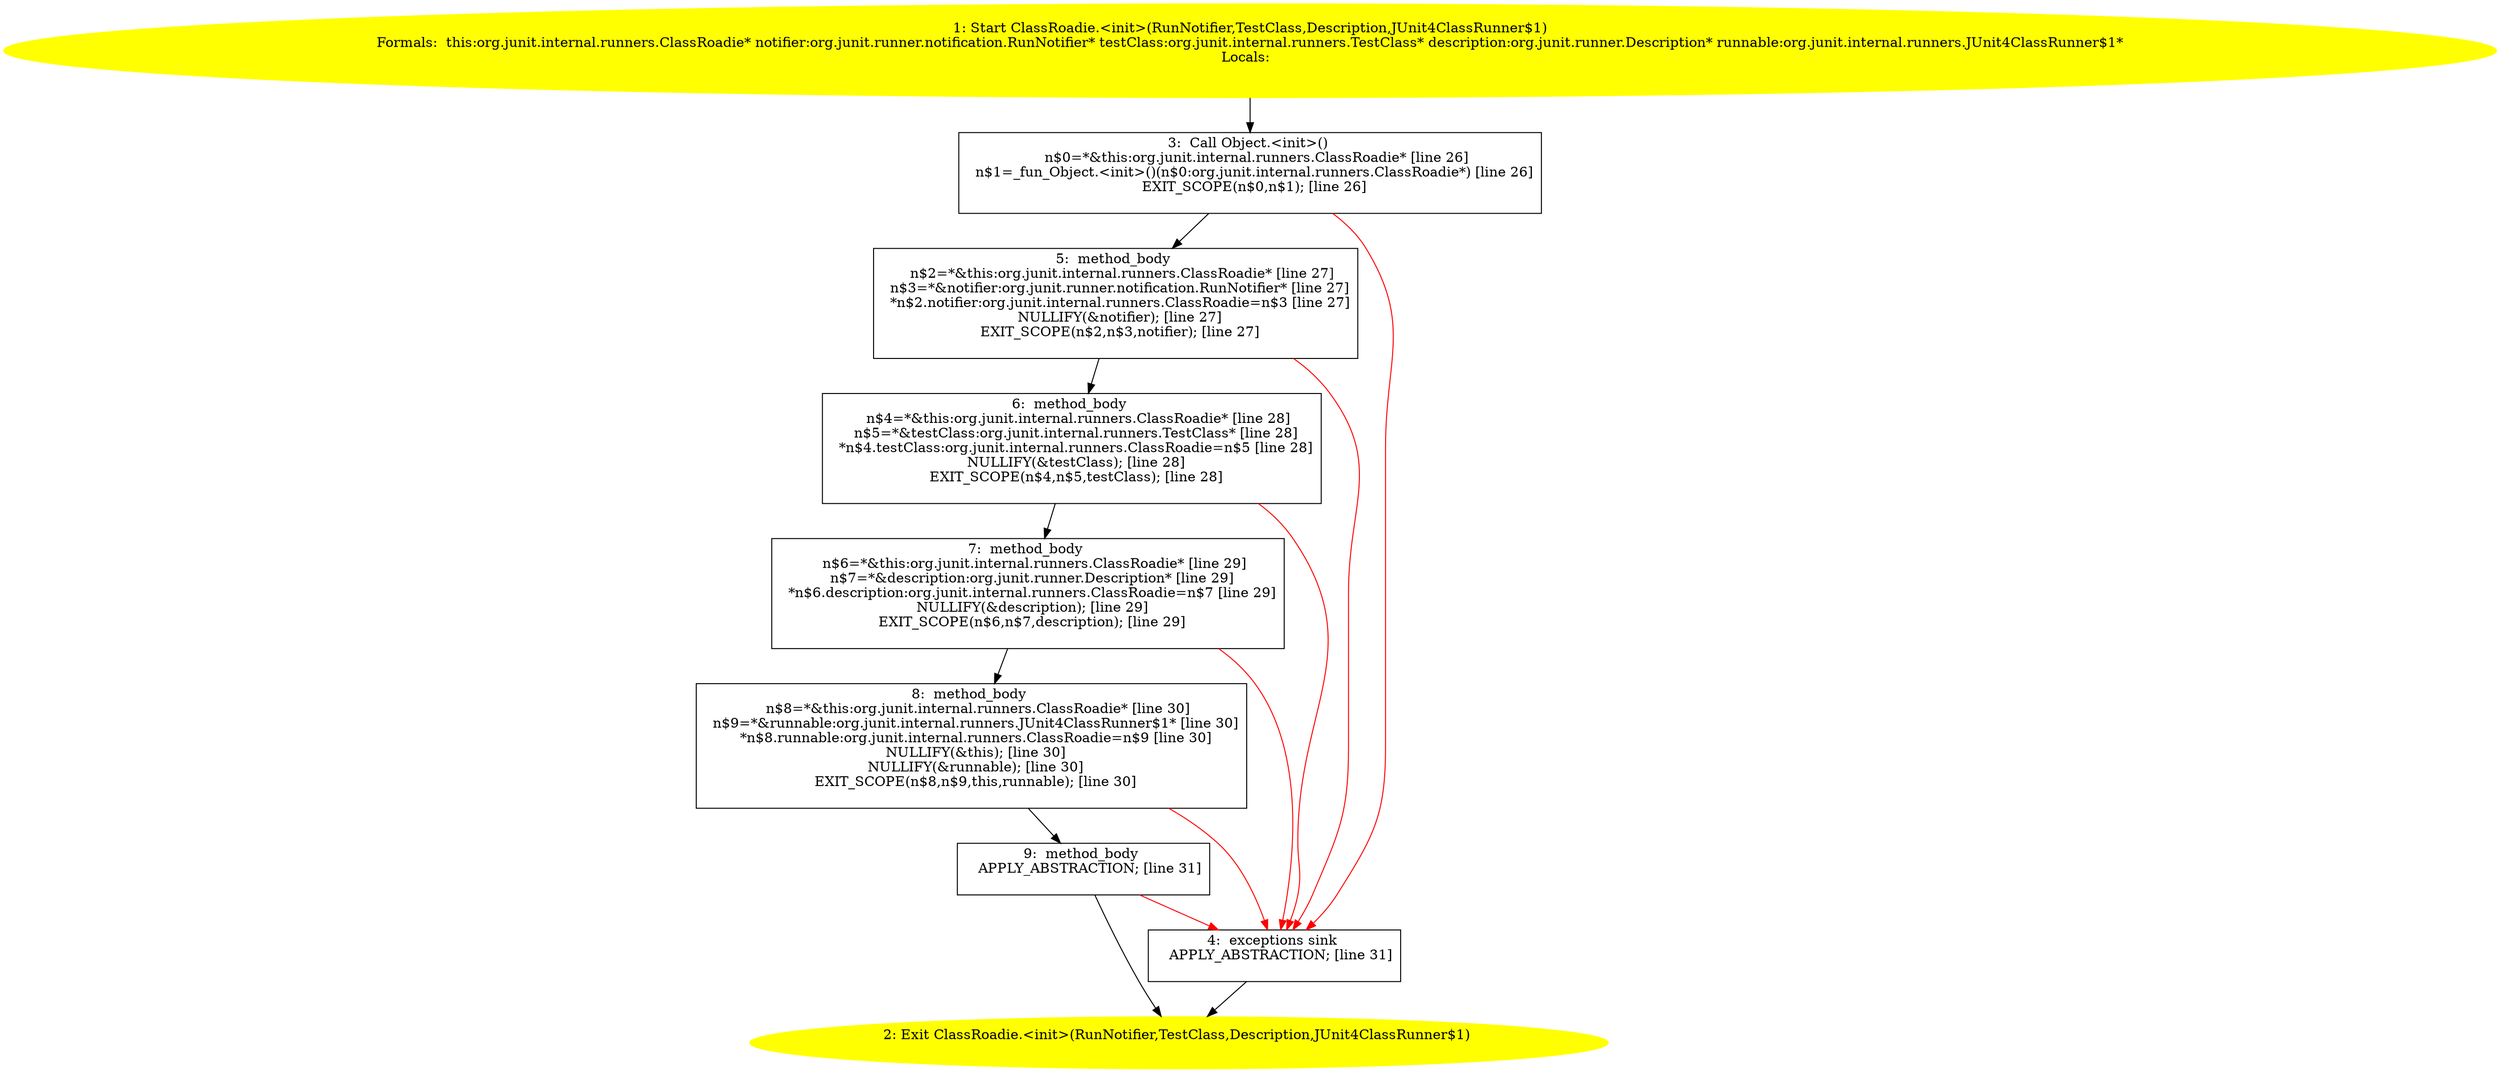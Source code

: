 /* @generated */
digraph cfg {
"org.junit.internal.runners.ClassRoadie.<init>(org.junit.runner.notification.RunNotifier,org.junit.in.1ef753841a1b3f29523bd18286d0153f_1" [label="1: Start ClassRoadie.<init>(RunNotifier,TestClass,Description,JUnit4ClassRunner$1)\nFormals:  this:org.junit.internal.runners.ClassRoadie* notifier:org.junit.runner.notification.RunNotifier* testClass:org.junit.internal.runners.TestClass* description:org.junit.runner.Description* runnable:org.junit.internal.runners.JUnit4ClassRunner$1*\nLocals:  \n  " color=yellow style=filled]
	

	 "org.junit.internal.runners.ClassRoadie.<init>(org.junit.runner.notification.RunNotifier,org.junit.in.1ef753841a1b3f29523bd18286d0153f_1" -> "org.junit.internal.runners.ClassRoadie.<init>(org.junit.runner.notification.RunNotifier,org.junit.in.1ef753841a1b3f29523bd18286d0153f_3" ;
"org.junit.internal.runners.ClassRoadie.<init>(org.junit.runner.notification.RunNotifier,org.junit.in.1ef753841a1b3f29523bd18286d0153f_2" [label="2: Exit ClassRoadie.<init>(RunNotifier,TestClass,Description,JUnit4ClassRunner$1) \n  " color=yellow style=filled]
	

"org.junit.internal.runners.ClassRoadie.<init>(org.junit.runner.notification.RunNotifier,org.junit.in.1ef753841a1b3f29523bd18286d0153f_3" [label="3:  Call Object.<init>() \n   n$0=*&this:org.junit.internal.runners.ClassRoadie* [line 26]\n  n$1=_fun_Object.<init>()(n$0:org.junit.internal.runners.ClassRoadie*) [line 26]\n  EXIT_SCOPE(n$0,n$1); [line 26]\n " shape="box"]
	

	 "org.junit.internal.runners.ClassRoadie.<init>(org.junit.runner.notification.RunNotifier,org.junit.in.1ef753841a1b3f29523bd18286d0153f_3" -> "org.junit.internal.runners.ClassRoadie.<init>(org.junit.runner.notification.RunNotifier,org.junit.in.1ef753841a1b3f29523bd18286d0153f_5" ;
	 "org.junit.internal.runners.ClassRoadie.<init>(org.junit.runner.notification.RunNotifier,org.junit.in.1ef753841a1b3f29523bd18286d0153f_3" -> "org.junit.internal.runners.ClassRoadie.<init>(org.junit.runner.notification.RunNotifier,org.junit.in.1ef753841a1b3f29523bd18286d0153f_4" [color="red" ];
"org.junit.internal.runners.ClassRoadie.<init>(org.junit.runner.notification.RunNotifier,org.junit.in.1ef753841a1b3f29523bd18286d0153f_4" [label="4:  exceptions sink \n   APPLY_ABSTRACTION; [line 31]\n " shape="box"]
	

	 "org.junit.internal.runners.ClassRoadie.<init>(org.junit.runner.notification.RunNotifier,org.junit.in.1ef753841a1b3f29523bd18286d0153f_4" -> "org.junit.internal.runners.ClassRoadie.<init>(org.junit.runner.notification.RunNotifier,org.junit.in.1ef753841a1b3f29523bd18286d0153f_2" ;
"org.junit.internal.runners.ClassRoadie.<init>(org.junit.runner.notification.RunNotifier,org.junit.in.1ef753841a1b3f29523bd18286d0153f_5" [label="5:  method_body \n   n$2=*&this:org.junit.internal.runners.ClassRoadie* [line 27]\n  n$3=*&notifier:org.junit.runner.notification.RunNotifier* [line 27]\n  *n$2.notifier:org.junit.internal.runners.ClassRoadie=n$3 [line 27]\n  NULLIFY(&notifier); [line 27]\n  EXIT_SCOPE(n$2,n$3,notifier); [line 27]\n " shape="box"]
	

	 "org.junit.internal.runners.ClassRoadie.<init>(org.junit.runner.notification.RunNotifier,org.junit.in.1ef753841a1b3f29523bd18286d0153f_5" -> "org.junit.internal.runners.ClassRoadie.<init>(org.junit.runner.notification.RunNotifier,org.junit.in.1ef753841a1b3f29523bd18286d0153f_6" ;
	 "org.junit.internal.runners.ClassRoadie.<init>(org.junit.runner.notification.RunNotifier,org.junit.in.1ef753841a1b3f29523bd18286d0153f_5" -> "org.junit.internal.runners.ClassRoadie.<init>(org.junit.runner.notification.RunNotifier,org.junit.in.1ef753841a1b3f29523bd18286d0153f_4" [color="red" ];
"org.junit.internal.runners.ClassRoadie.<init>(org.junit.runner.notification.RunNotifier,org.junit.in.1ef753841a1b3f29523bd18286d0153f_6" [label="6:  method_body \n   n$4=*&this:org.junit.internal.runners.ClassRoadie* [line 28]\n  n$5=*&testClass:org.junit.internal.runners.TestClass* [line 28]\n  *n$4.testClass:org.junit.internal.runners.ClassRoadie=n$5 [line 28]\n  NULLIFY(&testClass); [line 28]\n  EXIT_SCOPE(n$4,n$5,testClass); [line 28]\n " shape="box"]
	

	 "org.junit.internal.runners.ClassRoadie.<init>(org.junit.runner.notification.RunNotifier,org.junit.in.1ef753841a1b3f29523bd18286d0153f_6" -> "org.junit.internal.runners.ClassRoadie.<init>(org.junit.runner.notification.RunNotifier,org.junit.in.1ef753841a1b3f29523bd18286d0153f_7" ;
	 "org.junit.internal.runners.ClassRoadie.<init>(org.junit.runner.notification.RunNotifier,org.junit.in.1ef753841a1b3f29523bd18286d0153f_6" -> "org.junit.internal.runners.ClassRoadie.<init>(org.junit.runner.notification.RunNotifier,org.junit.in.1ef753841a1b3f29523bd18286d0153f_4" [color="red" ];
"org.junit.internal.runners.ClassRoadie.<init>(org.junit.runner.notification.RunNotifier,org.junit.in.1ef753841a1b3f29523bd18286d0153f_7" [label="7:  method_body \n   n$6=*&this:org.junit.internal.runners.ClassRoadie* [line 29]\n  n$7=*&description:org.junit.runner.Description* [line 29]\n  *n$6.description:org.junit.internal.runners.ClassRoadie=n$7 [line 29]\n  NULLIFY(&description); [line 29]\n  EXIT_SCOPE(n$6,n$7,description); [line 29]\n " shape="box"]
	

	 "org.junit.internal.runners.ClassRoadie.<init>(org.junit.runner.notification.RunNotifier,org.junit.in.1ef753841a1b3f29523bd18286d0153f_7" -> "org.junit.internal.runners.ClassRoadie.<init>(org.junit.runner.notification.RunNotifier,org.junit.in.1ef753841a1b3f29523bd18286d0153f_8" ;
	 "org.junit.internal.runners.ClassRoadie.<init>(org.junit.runner.notification.RunNotifier,org.junit.in.1ef753841a1b3f29523bd18286d0153f_7" -> "org.junit.internal.runners.ClassRoadie.<init>(org.junit.runner.notification.RunNotifier,org.junit.in.1ef753841a1b3f29523bd18286d0153f_4" [color="red" ];
"org.junit.internal.runners.ClassRoadie.<init>(org.junit.runner.notification.RunNotifier,org.junit.in.1ef753841a1b3f29523bd18286d0153f_8" [label="8:  method_body \n   n$8=*&this:org.junit.internal.runners.ClassRoadie* [line 30]\n  n$9=*&runnable:org.junit.internal.runners.JUnit4ClassRunner$1* [line 30]\n  *n$8.runnable:org.junit.internal.runners.ClassRoadie=n$9 [line 30]\n  NULLIFY(&this); [line 30]\n  NULLIFY(&runnable); [line 30]\n  EXIT_SCOPE(n$8,n$9,this,runnable); [line 30]\n " shape="box"]
	

	 "org.junit.internal.runners.ClassRoadie.<init>(org.junit.runner.notification.RunNotifier,org.junit.in.1ef753841a1b3f29523bd18286d0153f_8" -> "org.junit.internal.runners.ClassRoadie.<init>(org.junit.runner.notification.RunNotifier,org.junit.in.1ef753841a1b3f29523bd18286d0153f_9" ;
	 "org.junit.internal.runners.ClassRoadie.<init>(org.junit.runner.notification.RunNotifier,org.junit.in.1ef753841a1b3f29523bd18286d0153f_8" -> "org.junit.internal.runners.ClassRoadie.<init>(org.junit.runner.notification.RunNotifier,org.junit.in.1ef753841a1b3f29523bd18286d0153f_4" [color="red" ];
"org.junit.internal.runners.ClassRoadie.<init>(org.junit.runner.notification.RunNotifier,org.junit.in.1ef753841a1b3f29523bd18286d0153f_9" [label="9:  method_body \n   APPLY_ABSTRACTION; [line 31]\n " shape="box"]
	

	 "org.junit.internal.runners.ClassRoadie.<init>(org.junit.runner.notification.RunNotifier,org.junit.in.1ef753841a1b3f29523bd18286d0153f_9" -> "org.junit.internal.runners.ClassRoadie.<init>(org.junit.runner.notification.RunNotifier,org.junit.in.1ef753841a1b3f29523bd18286d0153f_2" ;
	 "org.junit.internal.runners.ClassRoadie.<init>(org.junit.runner.notification.RunNotifier,org.junit.in.1ef753841a1b3f29523bd18286d0153f_9" -> "org.junit.internal.runners.ClassRoadie.<init>(org.junit.runner.notification.RunNotifier,org.junit.in.1ef753841a1b3f29523bd18286d0153f_4" [color="red" ];
}
